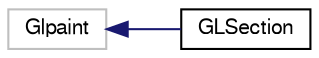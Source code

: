 digraph "Graphical Class Hierarchy"
{
 // LATEX_PDF_SIZE
  bgcolor="transparent";
  edge [fontname="FreeSans",fontsize="10",labelfontname="FreeSans",labelfontsize="10"];
  node [fontname="FreeSans",fontsize="10",shape=record];
  rankdir="LR";
  Node319 [label="Glpaint",height=0.2,width=0.4,color="grey75",tooltip=" "];
  Node319 -> Node0 [dir="back",color="midnightblue",fontsize="10",style="solid",fontname="FreeSans"];
  Node0 [label="GLSection",height=0.2,width=0.4,color="black",URL="$a01452.html",tooltip=" "];
}
